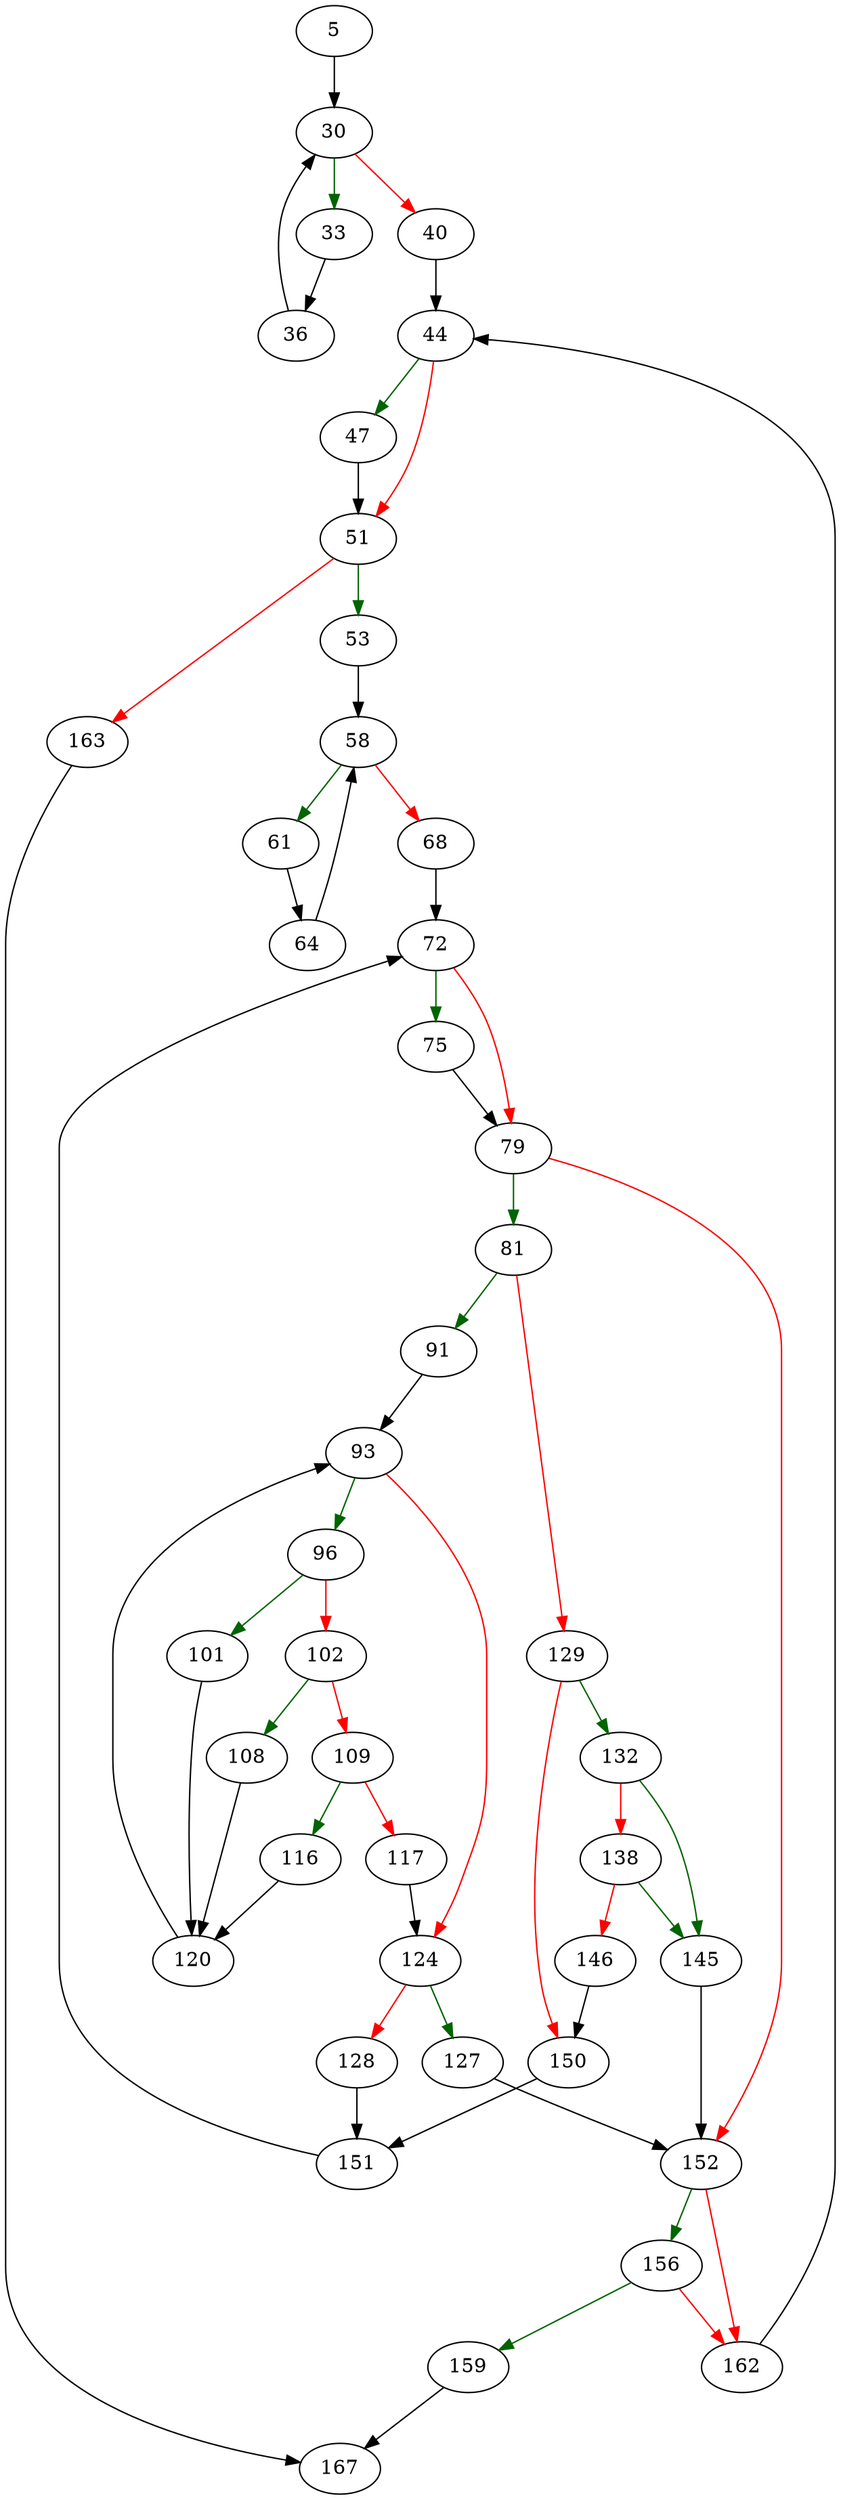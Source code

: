 strict digraph "idxFindCompatible" {
	// Node definitions.
	5 [entry=true];
	30;
	33;
	40;
	36;
	44;
	47;
	51;
	53;
	163;
	58;
	61;
	68;
	64;
	72;
	75;
	79;
	81;
	152;
	91;
	129;
	93;
	96;
	124;
	101;
	102;
	120;
	108;
	109;
	116;
	117;
	127;
	128;
	151;
	132;
	150;
	145;
	138;
	146;
	156;
	162;
	159;
	167;

	// Edge definitions.
	5 -> 30;
	30 -> 33 [
		color=darkgreen
		cond=true
	];
	30 -> 40 [
		color=red
		cond=false
	];
	33 -> 36;
	40 -> 44;
	36 -> 30;
	44 -> 47 [
		color=darkgreen
		cond=true
	];
	44 -> 51 [
		color=red
		cond=false
	];
	47 -> 51;
	51 -> 53 [
		color=darkgreen
		cond=true
	];
	51 -> 163 [
		color=red
		cond=false
	];
	53 -> 58;
	163 -> 167;
	58 -> 61 [
		color=darkgreen
		cond=true
	];
	58 -> 68 [
		color=red
		cond=false
	];
	61 -> 64;
	68 -> 72;
	64 -> 58;
	72 -> 75 [
		color=darkgreen
		cond=true
	];
	72 -> 79 [
		color=red
		cond=false
	];
	75 -> 79;
	79 -> 81 [
		color=darkgreen
		cond=true
	];
	79 -> 152 [
		color=red
		cond=false
	];
	81 -> 91 [
		color=darkgreen
		cond=true
	];
	81 -> 129 [
		color=red
		cond=false
	];
	152 -> 156 [
		color=darkgreen
		cond=true
	];
	152 -> 162 [
		color=red
		cond=false
	];
	91 -> 93;
	129 -> 132 [
		color=darkgreen
		cond=true
	];
	129 -> 150 [
		color=red
		cond=false
	];
	93 -> 96 [
		color=darkgreen
		cond=true
	];
	93 -> 124 [
		color=red
		cond=false
	];
	96 -> 101 [
		color=darkgreen
		cond=true
	];
	96 -> 102 [
		color=red
		cond=false
	];
	124 -> 127 [
		color=darkgreen
		cond=true
	];
	124 -> 128 [
		color=red
		cond=false
	];
	101 -> 120;
	102 -> 108 [
		color=darkgreen
		cond=true
	];
	102 -> 109 [
		color=red
		cond=false
	];
	120 -> 93;
	108 -> 120;
	109 -> 116 [
		color=darkgreen
		cond=true
	];
	109 -> 117 [
		color=red
		cond=false
	];
	116 -> 120;
	117 -> 124;
	127 -> 152;
	128 -> 151;
	151 -> 72;
	132 -> 145 [
		color=darkgreen
		cond=true
	];
	132 -> 138 [
		color=red
		cond=false
	];
	150 -> 151;
	145 -> 152;
	138 -> 145 [
		color=darkgreen
		cond=true
	];
	138 -> 146 [
		color=red
		cond=false
	];
	146 -> 150;
	156 -> 162 [
		color=red
		cond=false
	];
	156 -> 159 [
		color=darkgreen
		cond=true
	];
	162 -> 44;
	159 -> 167;
}